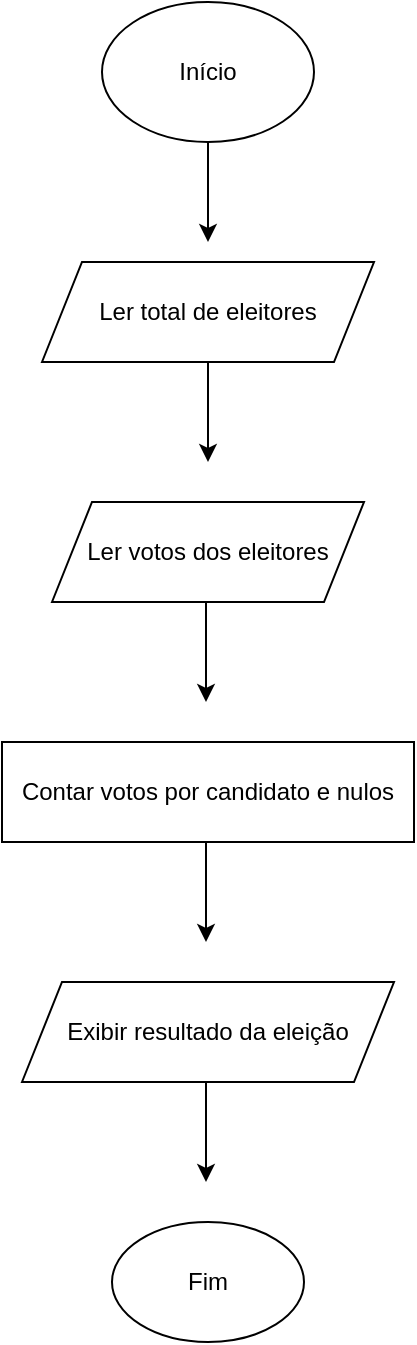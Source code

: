 <mxfile version="24.9.1">
  <diagram name="Página-1" id="S-ZNbtT2VJVPGkw8PJxc">
    <mxGraphModel dx="1549" dy="712" grid="1" gridSize="10" guides="1" tooltips="1" connect="1" arrows="1" fold="1" page="1" pageScale="1" pageWidth="827" pageHeight="1169" math="0" shadow="0">
      <root>
        <mxCell id="0" />
        <mxCell id="1" parent="0" />
        <mxCell id="qDyODhXkSbynfrhAgnhS-1" value="Início" style="ellipse;whiteSpace=wrap;html=1;" vertex="1" parent="1">
          <mxGeometry x="361" y="50" width="106" height="70" as="geometry" />
        </mxCell>
        <mxCell id="qDyODhXkSbynfrhAgnhS-2" value="" style="endArrow=classic;html=1;rounded=0;" edge="1" parent="1">
          <mxGeometry width="50" height="50" relative="1" as="geometry">
            <mxPoint x="414" y="120" as="sourcePoint" />
            <mxPoint x="414" y="170" as="targetPoint" />
          </mxGeometry>
        </mxCell>
        <mxCell id="qDyODhXkSbynfrhAgnhS-3" value="Ler total de eleitores" style="shape=parallelogram;perimeter=parallelogramPerimeter;whiteSpace=wrap;html=1;fixedSize=1;" vertex="1" parent="1">
          <mxGeometry x="331" y="180" width="166" height="50" as="geometry" />
        </mxCell>
        <mxCell id="qDyODhXkSbynfrhAgnhS-4" value="" style="endArrow=classic;html=1;rounded=0;" edge="1" parent="1">
          <mxGeometry width="50" height="50" relative="1" as="geometry">
            <mxPoint x="414" y="230" as="sourcePoint" />
            <mxPoint x="414" y="280" as="targetPoint" />
          </mxGeometry>
        </mxCell>
        <mxCell id="qDyODhXkSbynfrhAgnhS-5" value="Ler votos dos eleitores" style="shape=parallelogram;perimeter=parallelogramPerimeter;whiteSpace=wrap;html=1;fixedSize=1;" vertex="1" parent="1">
          <mxGeometry x="336" y="300" width="156" height="50" as="geometry" />
        </mxCell>
        <mxCell id="qDyODhXkSbynfrhAgnhS-6" value="" style="endArrow=classic;html=1;rounded=0;" edge="1" parent="1">
          <mxGeometry width="50" height="50" relative="1" as="geometry">
            <mxPoint x="413" y="350" as="sourcePoint" />
            <mxPoint x="413" y="400" as="targetPoint" />
          </mxGeometry>
        </mxCell>
        <mxCell id="qDyODhXkSbynfrhAgnhS-7" value="Contar votos por candidato e nulos" style="rounded=0;whiteSpace=wrap;html=1;" vertex="1" parent="1">
          <mxGeometry x="311" y="420" width="206" height="50" as="geometry" />
        </mxCell>
        <mxCell id="qDyODhXkSbynfrhAgnhS-8" value="" style="endArrow=classic;html=1;rounded=0;" edge="1" parent="1">
          <mxGeometry width="50" height="50" relative="1" as="geometry">
            <mxPoint x="413" y="470" as="sourcePoint" />
            <mxPoint x="413" y="520" as="targetPoint" />
          </mxGeometry>
        </mxCell>
        <mxCell id="qDyODhXkSbynfrhAgnhS-9" value="Exibir resultado da eleição" style="shape=parallelogram;perimeter=parallelogramPerimeter;whiteSpace=wrap;html=1;fixedSize=1;" vertex="1" parent="1">
          <mxGeometry x="321" y="540" width="186" height="50" as="geometry" />
        </mxCell>
        <mxCell id="qDyODhXkSbynfrhAgnhS-10" value="" style="endArrow=classic;html=1;rounded=0;" edge="1" parent="1">
          <mxGeometry width="50" height="50" relative="1" as="geometry">
            <mxPoint x="413" y="590" as="sourcePoint" />
            <mxPoint x="413" y="640" as="targetPoint" />
          </mxGeometry>
        </mxCell>
        <mxCell id="qDyODhXkSbynfrhAgnhS-11" value="Fim" style="ellipse;whiteSpace=wrap;html=1;" vertex="1" parent="1">
          <mxGeometry x="366" y="660" width="96" height="60" as="geometry" />
        </mxCell>
      </root>
    </mxGraphModel>
  </diagram>
</mxfile>
